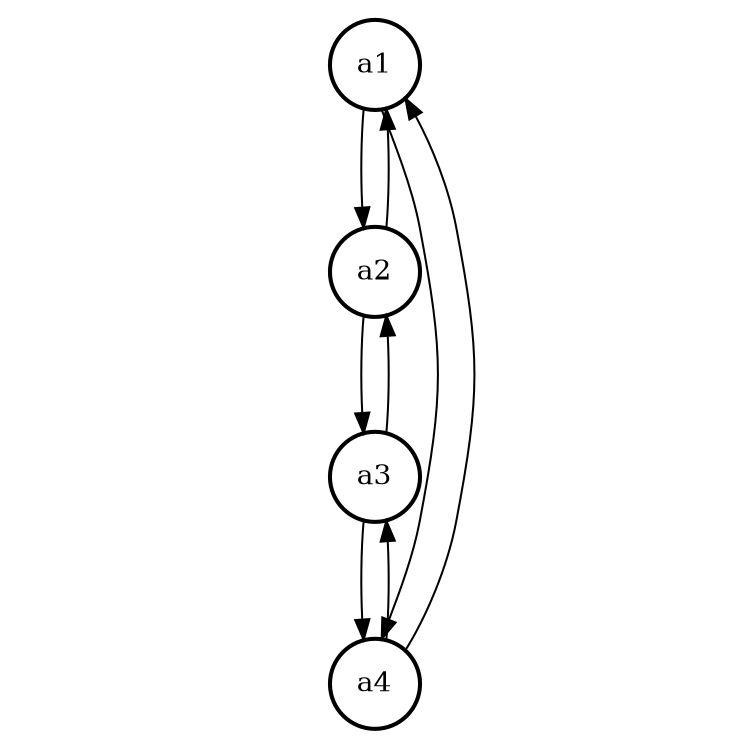 digraph {
  size="5,5!";
  ratio="fill";
  node [shape=circle penwidth=2];
  edge [fontsize=12];
  a1;
  a2;
  a3;
  a4;

  a1 -> a2 [weight = 4]
  a2 -> a1 [weight = 4]

  a2 -> a3 [weight = 2]
  a3 -> a2 [weight = 2]

  a3 -> a4 [weight = 9]
  a4 -> a3 [weight = 9]

  a1 -> a4 [weight = 1]
  a4 -> a1 [weight = 1]
}
